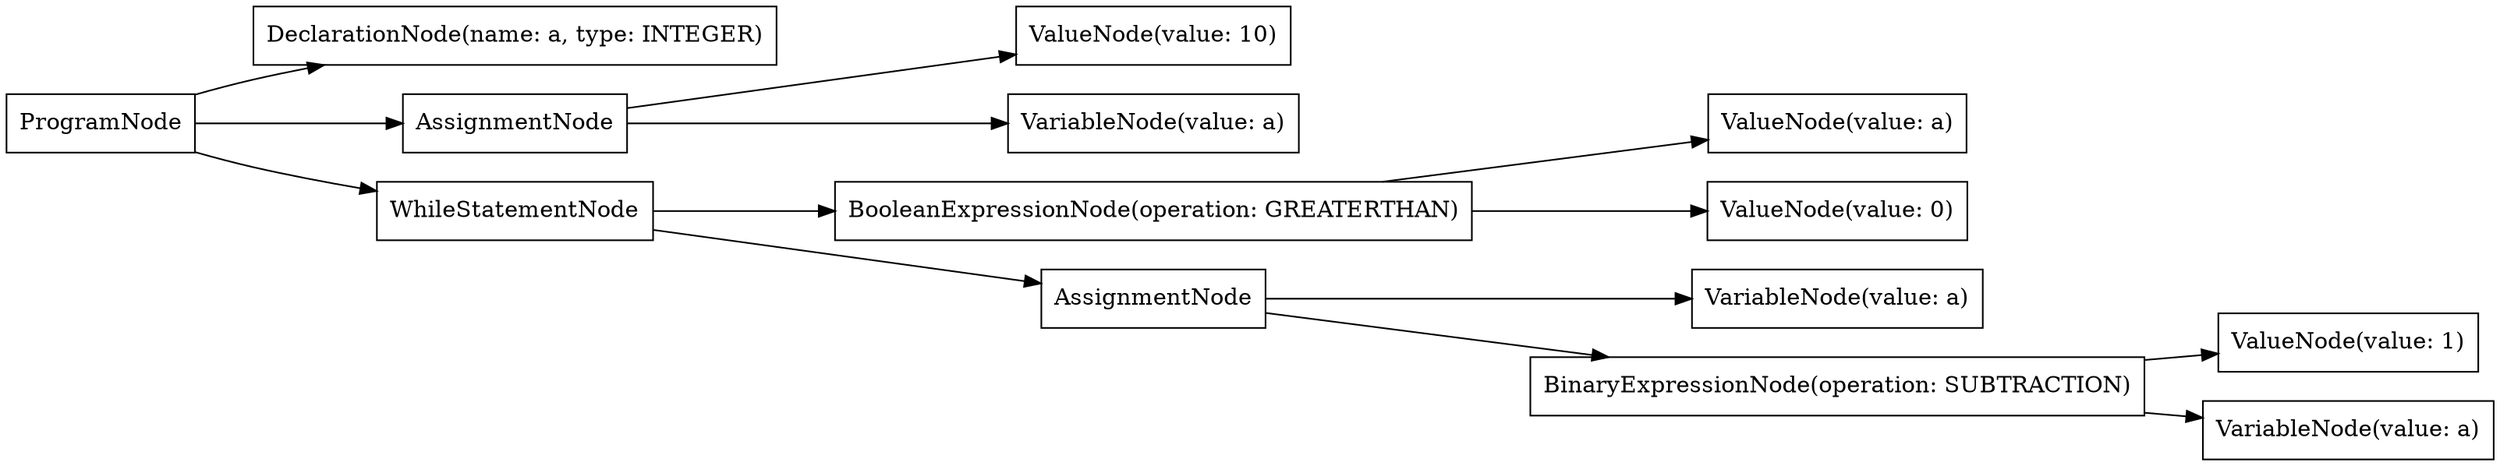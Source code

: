 digraph G {
rankdir=LR
"deda978a-e2b1-4f68-a858-cb941ada3b9f" [label="ValueNode(value: a)" shape="box"];
"c0256c26-86c1-439f-a8a8-a03b8f13639c" [label="BooleanExpressionNode(operation: GREATERTHAN)" shape="box"];
"c9131e06-518f-47be-ac2d-5d7a3bd90048" [label="DeclarationNode(name: a, type: INTEGER)" shape="box"];
"8bd992ac-73c3-4830-b9f0-f599caee3be2" [label="VariableNode(value: a)" shape="box"];
"844c0a2c-418b-4f1a-9b9c-a701b10f86a7" [label="ValueNode(value: 0)" shape="box"];
"9e5995d0-45c6-4099-bd2a-cf9ab7b19391" [label="BinaryExpressionNode(operation: SUBTRACTION)" shape="box"];
"880f1abe-4e32-412b-9004-b9237002761e" [label="AssignmentNode" shape="box"];
"474f8c9d-fa60-4102-8172-4eec5c0bbb90" [label="ValueNode(value: 10)" shape="box"];
"3cb251e8-384f-44ec-8de3-36766ae4fb5f" [label="ProgramNode" shape="box"];
"1a41a0b6-b160-4325-870a-a9ee29b5bc1a" [label="AssignmentNode" shape="box"];
"e501da03-2d4f-48f9-99e7-9ea8db29fe88" [label="VariableNode(value: a)" shape="box"];
"5c49c42d-9053-4595-b5fa-37b6d14378b6" [label="ValueNode(value: 1)" shape="box"];
"87b87ea6-7275-4de9-a081-d5bc8f556b76" [label="WhileStatementNode" shape="box"];
"64b508b2-da96-4ce3-be03-054aafb79cf2" [label="VariableNode(value: a)" shape="box"];
"3cb251e8-384f-44ec-8de3-36766ae4fb5f" -> "c9131e06-518f-47be-ac2d-5d7a3bd90048";
"3cb251e8-384f-44ec-8de3-36766ae4fb5f" -> "880f1abe-4e32-412b-9004-b9237002761e";
"880f1abe-4e32-412b-9004-b9237002761e" -> "e501da03-2d4f-48f9-99e7-9ea8db29fe88";
"880f1abe-4e32-412b-9004-b9237002761e" -> "474f8c9d-fa60-4102-8172-4eec5c0bbb90";
"3cb251e8-384f-44ec-8de3-36766ae4fb5f" -> "87b87ea6-7275-4de9-a081-d5bc8f556b76";
"87b87ea6-7275-4de9-a081-d5bc8f556b76" -> "c0256c26-86c1-439f-a8a8-a03b8f13639c";
"c0256c26-86c1-439f-a8a8-a03b8f13639c" -> "deda978a-e2b1-4f68-a858-cb941ada3b9f";
"c0256c26-86c1-439f-a8a8-a03b8f13639c" -> "844c0a2c-418b-4f1a-9b9c-a701b10f86a7";
"87b87ea6-7275-4de9-a081-d5bc8f556b76" -> "1a41a0b6-b160-4325-870a-a9ee29b5bc1a";
"1a41a0b6-b160-4325-870a-a9ee29b5bc1a" -> "8bd992ac-73c3-4830-b9f0-f599caee3be2";
"1a41a0b6-b160-4325-870a-a9ee29b5bc1a" -> "9e5995d0-45c6-4099-bd2a-cf9ab7b19391";
"9e5995d0-45c6-4099-bd2a-cf9ab7b19391" -> "64b508b2-da96-4ce3-be03-054aafb79cf2";
"9e5995d0-45c6-4099-bd2a-cf9ab7b19391" -> "5c49c42d-9053-4595-b5fa-37b6d14378b6";
}
